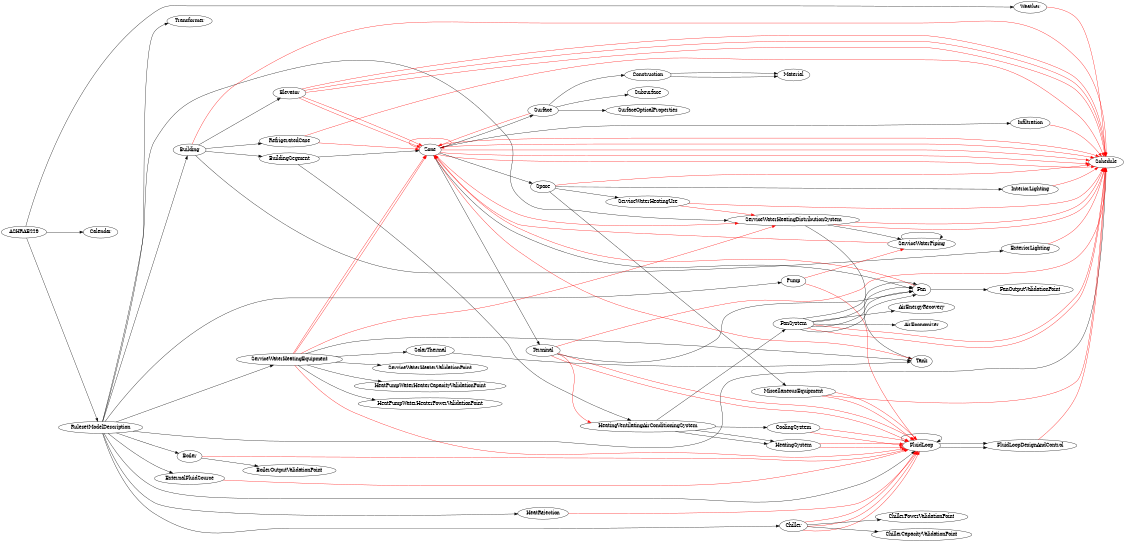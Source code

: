 digraph G {
    size="7.5, 20";
    rankdir=LR;
  ASHRAE229 -> RulesetModelDescription
  ASHRAE229 -> Calendar
  ASHRAE229 -> Weather
  RulesetModelDescription -> Transformer
  RulesetModelDescription -> Building
  RulesetModelDescription -> Schedule
  RulesetModelDescription -> FluidLoop
  RulesetModelDescription -> ServiceWaterHeatingDistributionSystem
  RulesetModelDescription -> ServiceWaterHeatingEquipment
  RulesetModelDescription -> Pump
  RulesetModelDescription -> Boiler
  RulesetModelDescription -> Chiller
  RulesetModelDescription -> HeatRejection
  RulesetModelDescription -> ExternalFluidSource
  Building -> BuildingSegment
  Building -> Elevator
  Building -> ExteriorLighting
  Building -> RefrigeratedCase
  Building -> Schedule [color=red] 
  BuildingSegment -> Zone
  BuildingSegment -> HeatingVentilatingAirConditioningSystem
  Zone -> Space
  Zone -> Surface
  Zone -> Infiltration
  Zone -> Schedule [color=red] 
  Zone -> Schedule [color=red] 
  Zone -> Schedule [color=red] 
  Zone -> Schedule [color=red] 
  Zone -> Terminal
  Zone -> ServiceWaterHeatingDistributionSystem [color=red] 
  Zone -> Zone [color=red] 
  Zone -> Fan
  Zone -> Schedule [color=red] 
  Space -> InteriorLighting
  Space -> MiscellaneousEquipment
  Space -> Schedule [color=red] 
  Space -> ServiceWaterHeatingUse
  Infiltration -> Schedule [color=red] 
  Surface -> Subsurface
  Surface -> Zone [color=red] 
  Surface -> Construction
  Surface -> SurfaceOpticalProperties
  Construction -> Material
  Construction -> Material
  InteriorLighting -> Schedule [color=red] 
  MiscellaneousEquipment -> Schedule [color=red] 
  MiscellaneousEquipment -> FluidLoop [color=red] 
  MiscellaneousEquipment -> FluidLoop [color=red] 
  Weather -> Schedule [color=red] 
  Elevator -> Zone [color=red] 
  Elevator -> Zone [color=red] 
  Elevator -> Schedule [color=red] 
  Elevator -> Schedule [color=red] 
  Elevator -> Schedule [color=red] 
  HeatingVentilatingAirConditioningSystem -> FanSystem
  HeatingVentilatingAirConditioningSystem -> HeatingSystem
  HeatingVentilatingAirConditioningSystem -> CoolingSystem
  HeatingVentilatingAirConditioningSystem -> HeatingSystem
  HeatingSystem -> FluidLoop [color=red] 
  HeatingSystem -> FluidLoop [color=red] 
  CoolingSystem -> FluidLoop [color=red] 
  CoolingSystem -> FluidLoop [color=red] 
  FanSystem -> Fan
  FanSystem -> Fan
  FanSystem -> Fan
  FanSystem -> Fan
  FanSystem -> AirEconomizer
  FanSystem -> AirEnergyRecovery
  FanSystem -> Schedule [color=red] 
  FanSystem -> Schedule [color=red] 
  Fan -> Zone [color=red] 
  Fan -> FanOutputValidationPoint
  Terminal -> HeatingVentilatingAirConditioningSystem [color=red] 
  Terminal -> FluidLoop [color=red] 
  Terminal -> FluidLoop [color=red] 
  Terminal -> Fan
  Terminal -> Schedule [color=red] 
  FluidLoop -> FluidLoop
  FluidLoop -> FluidLoopDesignAndControl
  FluidLoop -> FluidLoopDesignAndControl
  FluidLoopDesignAndControl -> Schedule [color=red] 
  Pump -> FluidLoop [color=red] 
  Pump -> ServiceWaterPiping [color=red] 
  Boiler -> FluidLoop [color=red] 
  Boiler -> BoilerOutputValidationPoint
  Chiller -> FluidLoop [color=red] 
  Chiller -> FluidLoop [color=red] 
  Chiller -> ChillerCapacityValidationPoint
  Chiller -> ChillerPowerValidationPoint
  Chiller -> FluidLoop [color=red] 
  HeatRejection -> FluidLoop [color=red] 
  ExternalFluidSource -> FluidLoop [color=red] 
  ServiceWaterHeatingDistributionSystem -> Tank
  ServiceWaterHeatingDistributionSystem -> ServiceWaterPiping
  ServiceWaterHeatingDistributionSystem -> Schedule [color=red] 
  ServiceWaterHeatingDistributionSystem -> Schedule [color=red] 
  ServiceWaterPiping -> Zone [color=red] 
  ServiceWaterPiping -> ServiceWaterPiping
  SolarThermal -> Tank
  ServiceWaterHeatingEquipment -> ServiceWaterHeatingDistributionSystem [color=red] 
  ServiceWaterHeatingEquipment -> ServiceWaterHeaterValidationPoint
  ServiceWaterHeatingEquipment -> Zone [color=red] 
  ServiceWaterHeatingEquipment -> Zone [color=red] 
  ServiceWaterHeatingEquipment -> HeatPumpWaterHeaterCapacityValidationPoint
  ServiceWaterHeatingEquipment -> HeatPumpWaterHeaterPowerValidationPoint
  ServiceWaterHeatingEquipment -> Tank
  ServiceWaterHeatingEquipment -> SolarThermal
  ServiceWaterHeatingEquipment -> FluidLoop [color=red] 
  Tank -> Zone [color=red] 
  ServiceWaterHeatingUse -> ServiceWaterHeatingDistributionSystem [color=red] 
  ServiceWaterHeatingUse -> Schedule [color=red] 
  ExteriorLighting -> Schedule [color=red] 
  RefrigeratedCase -> Schedule [color=red] 
  RefrigeratedCase -> Zone [color=red] 
}

